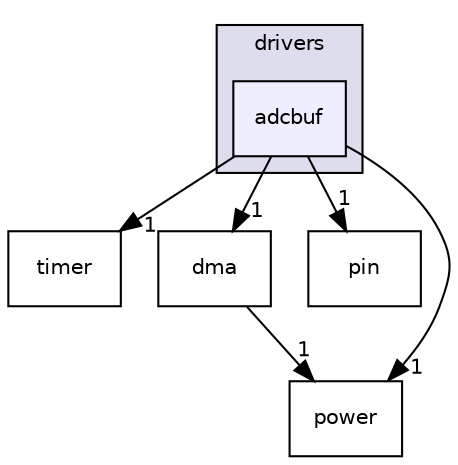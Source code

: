 digraph "adcbuf" {
  compound=true
  node [ fontsize="10", fontname="Helvetica"];
  edge [ labelfontsize="10", labelfontname="Helvetica"];
  subgraph clusterdir_0cb81fd6c85f019880acb70b2ad7d838 {
    graph [ bgcolor="#ddddee", pencolor="black", label="drivers" fontname="Helvetica", fontsize="10", URL="dir_0cb81fd6c85f019880acb70b2ad7d838.html"]
  dir_412e8b5d6a560d122277a53c39cfebbd [shape=box, label="adcbuf", style="filled", fillcolor="#eeeeff", pencolor="black", URL="dir_412e8b5d6a560d122277a53c39cfebbd.html"];
  }
  dir_fcd2cfe9412327e9bf37ec6f1a94be2c [shape=box label="timer" URL="dir_fcd2cfe9412327e9bf37ec6f1a94be2c.html"];
  dir_0787592cd07702f56adec43a4f2462f7 [shape=box label="dma" URL="dir_0787592cd07702f56adec43a4f2462f7.html"];
  dir_8abc0fe187e81b08f8c9a11279e5f461 [shape=box label="pin" URL="dir_8abc0fe187e81b08f8c9a11279e5f461.html"];
  dir_94b2b526a3c57eea6063ce1a1a0e164a [shape=box label="power" URL="dir_94b2b526a3c57eea6063ce1a1a0e164a.html"];
  dir_0787592cd07702f56adec43a4f2462f7->dir_94b2b526a3c57eea6063ce1a1a0e164a [headlabel="1", labeldistance=1.5 headhref="dir_000032_000024.html"];
  dir_412e8b5d6a560d122277a53c39cfebbd->dir_fcd2cfe9412327e9bf37ec6f1a94be2c [headlabel="1", labeldistance=1.5 headhref="dir_000005_000017.html"];
  dir_412e8b5d6a560d122277a53c39cfebbd->dir_0787592cd07702f56adec43a4f2462f7 [headlabel="1", labeldistance=1.5 headhref="dir_000005_000032.html"];
  dir_412e8b5d6a560d122277a53c39cfebbd->dir_8abc0fe187e81b08f8c9a11279e5f461 [headlabel="1", labeldistance=1.5 headhref="dir_000005_000023.html"];
  dir_412e8b5d6a560d122277a53c39cfebbd->dir_94b2b526a3c57eea6063ce1a1a0e164a [headlabel="1", labeldistance=1.5 headhref="dir_000005_000024.html"];
}
